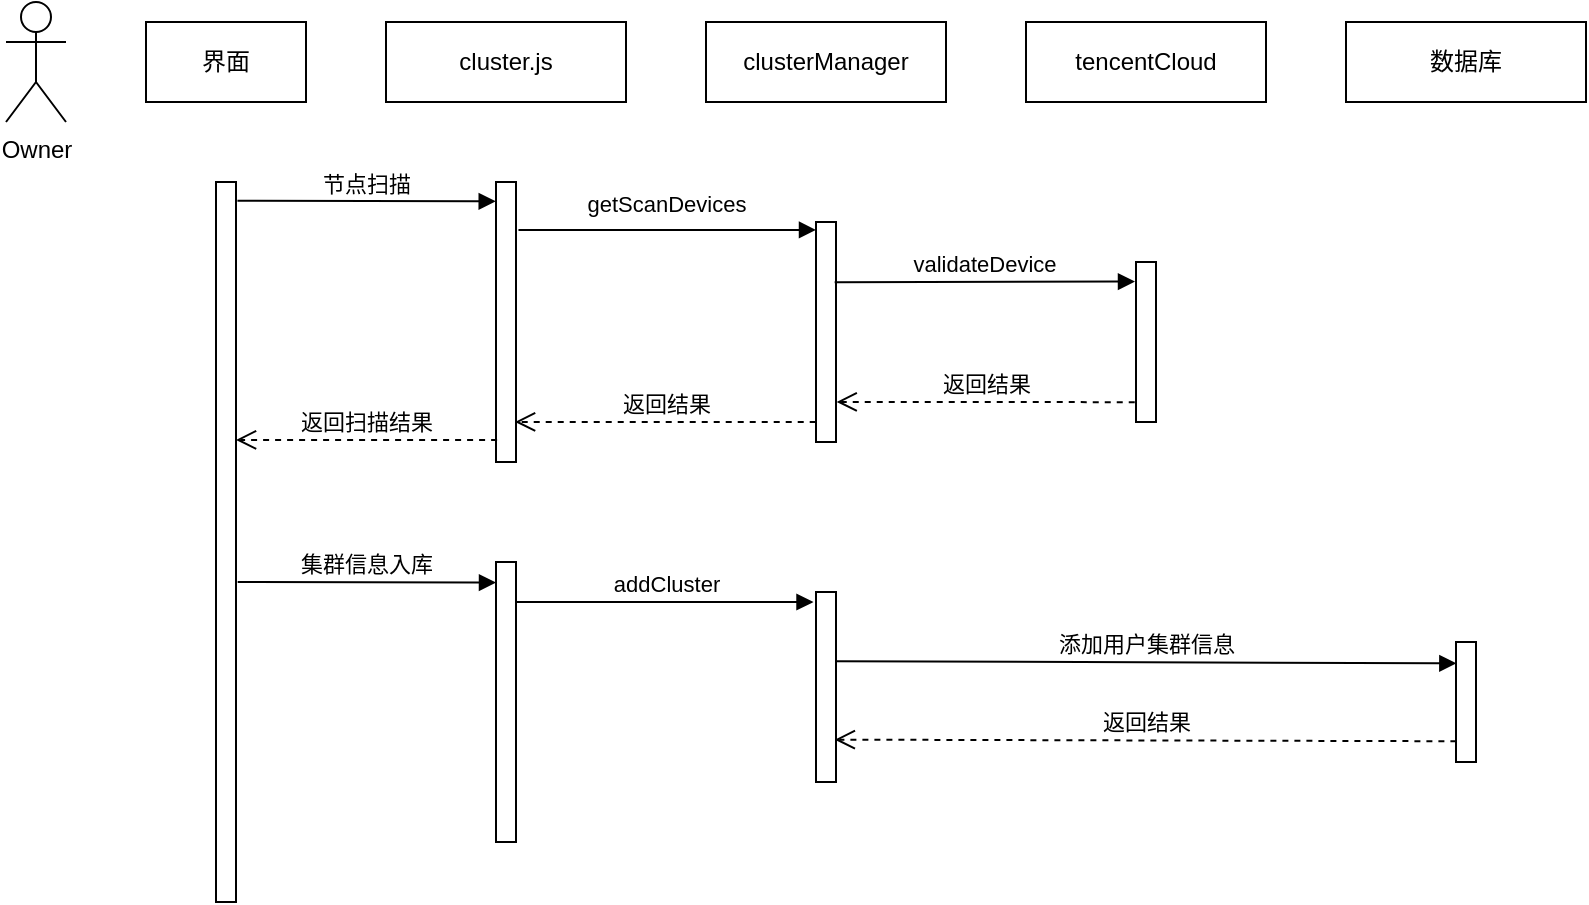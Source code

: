 <mxfile version="19.0.3" type="github">
  <diagram id="YNXkK3RKNKg_d20Gb63L" name="Page-1">
    <mxGraphModel dx="719" dy="834" grid="1" gridSize="10" guides="1" tooltips="1" connect="1" arrows="1" fold="1" page="1" pageScale="1" pageWidth="827" pageHeight="1169" math="0" shadow="0">
      <root>
        <mxCell id="0" />
        <mxCell id="1" parent="0" />
        <mxCell id="H5Ceg5C1NVuIUo9WAE9B-1" value="界面" style="rounded=0;whiteSpace=wrap;html=1;" vertex="1" parent="1">
          <mxGeometry x="120" y="200" width="80" height="40" as="geometry" />
        </mxCell>
        <mxCell id="H5Ceg5C1NVuIUo9WAE9B-4" value="clusterManager" style="rounded=0;whiteSpace=wrap;html=1;" vertex="1" parent="1">
          <mxGeometry x="400" y="200" width="120" height="40" as="geometry" />
        </mxCell>
        <mxCell id="H5Ceg5C1NVuIUo9WAE9B-5" value="cluster.js" style="rounded=0;whiteSpace=wrap;html=1;" vertex="1" parent="1">
          <mxGeometry x="240" y="200" width="120" height="40" as="geometry" />
        </mxCell>
        <mxCell id="H5Ceg5C1NVuIUo9WAE9B-6" value="数据库" style="rounded=0;whiteSpace=wrap;html=1;" vertex="1" parent="1">
          <mxGeometry x="720" y="200" width="120" height="40" as="geometry" />
        </mxCell>
        <mxCell id="H5Ceg5C1NVuIUo9WAE9B-7" value="Owner" style="shape=umlActor;verticalLabelPosition=bottom;verticalAlign=top;html=1;outlineConnect=0;" vertex="1" parent="1">
          <mxGeometry x="50" y="190" width="30" height="60" as="geometry" />
        </mxCell>
        <mxCell id="H5Ceg5C1NVuIUo9WAE9B-8" value="" style="html=1;points=[];perimeter=orthogonalPerimeter;" vertex="1" parent="1">
          <mxGeometry x="155" y="280" width="10" height="360" as="geometry" />
        </mxCell>
        <mxCell id="H5Ceg5C1NVuIUo9WAE9B-9" value="" style="html=1;points=[];perimeter=orthogonalPerimeter;" vertex="1" parent="1">
          <mxGeometry x="295" y="280" width="10" height="140" as="geometry" />
        </mxCell>
        <mxCell id="H5Ceg5C1NVuIUo9WAE9B-13" value="节点扫描" style="html=1;verticalAlign=bottom;endArrow=block;rounded=0;exitX=1.071;exitY=0.026;exitDx=0;exitDy=0;exitPerimeter=0;entryX=-0.014;entryY=0.069;entryDx=0;entryDy=0;entryPerimeter=0;" edge="1" parent="1" source="H5Ceg5C1NVuIUo9WAE9B-8" target="H5Ceg5C1NVuIUo9WAE9B-9">
          <mxGeometry width="80" relative="1" as="geometry">
            <mxPoint x="200" y="359.58" as="sourcePoint" />
            <mxPoint x="280" y="300" as="targetPoint" />
          </mxGeometry>
        </mxCell>
        <mxCell id="H5Ceg5C1NVuIUo9WAE9B-15" value="" style="html=1;points=[];perimeter=orthogonalPerimeter;" vertex="1" parent="1">
          <mxGeometry x="455" y="300" width="10" height="110" as="geometry" />
        </mxCell>
        <mxCell id="H5Ceg5C1NVuIUo9WAE9B-17" value="tencentCloud" style="rounded=0;whiteSpace=wrap;html=1;" vertex="1" parent="1">
          <mxGeometry x="560" y="200" width="120" height="40" as="geometry" />
        </mxCell>
        <mxCell id="H5Ceg5C1NVuIUo9WAE9B-18" value="getScanDevices" style="html=1;verticalAlign=bottom;endArrow=block;rounded=0;exitX=1.124;exitY=0.171;exitDx=0;exitDy=0;exitPerimeter=0;" edge="1" parent="1" source="H5Ceg5C1NVuIUo9WAE9B-9" target="H5Ceg5C1NVuIUo9WAE9B-15">
          <mxGeometry x="-0.008" y="4" width="80" relative="1" as="geometry">
            <mxPoint x="175.51" y="480.0" as="sourcePoint" />
            <mxPoint x="400" y="400" as="targetPoint" />
            <mxPoint as="offset" />
          </mxGeometry>
        </mxCell>
        <mxCell id="H5Ceg5C1NVuIUo9WAE9B-19" value="" style="html=1;points=[];perimeter=orthogonalPerimeter;" vertex="1" parent="1">
          <mxGeometry x="615" y="320" width="10" height="80" as="geometry" />
        </mxCell>
        <mxCell id="H5Ceg5C1NVuIUo9WAE9B-21" value="validateDevice" style="html=1;verticalAlign=bottom;endArrow=block;rounded=0;entryX=-0.05;entryY=0.122;entryDx=0;entryDy=0;entryPerimeter=0;exitX=0.933;exitY=0.274;exitDx=0;exitDy=0;exitPerimeter=0;" edge="1" parent="1" source="H5Ceg5C1NVuIUo9WAE9B-15" target="H5Ceg5C1NVuIUo9WAE9B-19">
          <mxGeometry width="80" relative="1" as="geometry">
            <mxPoint x="500" y="300" as="sourcePoint" />
            <mxPoint x="600" y="350" as="targetPoint" />
          </mxGeometry>
        </mxCell>
        <mxCell id="H5Ceg5C1NVuIUo9WAE9B-23" value="返回结果" style="html=1;verticalAlign=bottom;endArrow=open;dashed=1;endSize=8;rounded=0;exitX=-0.063;exitY=0.876;exitDx=0;exitDy=0;exitPerimeter=0;entryX=1.033;entryY=0.818;entryDx=0;entryDy=0;entryPerimeter=0;" edge="1" parent="1" source="H5Ceg5C1NVuIUo9WAE9B-19" target="H5Ceg5C1NVuIUo9WAE9B-15">
          <mxGeometry relative="1" as="geometry">
            <mxPoint x="560" y="480" as="sourcePoint" />
            <mxPoint x="490" y="370" as="targetPoint" />
          </mxGeometry>
        </mxCell>
        <mxCell id="H5Ceg5C1NVuIUo9WAE9B-25" value="返回结果" style="html=1;verticalAlign=bottom;endArrow=open;dashed=1;endSize=8;rounded=0;exitX=-0.014;exitY=0.909;exitDx=0;exitDy=0;exitPerimeter=0;entryX=0.952;entryY=0.857;entryDx=0;entryDy=0;entryPerimeter=0;" edge="1" parent="1" source="H5Ceg5C1NVuIUo9WAE9B-15" target="H5Ceg5C1NVuIUo9WAE9B-9">
          <mxGeometry relative="1" as="geometry">
            <mxPoint x="389.04" y="510.1" as="sourcePoint" />
            <mxPoint x="240.0" y="510" as="targetPoint" />
          </mxGeometry>
        </mxCell>
        <mxCell id="H5Ceg5C1NVuIUo9WAE9B-26" value="返回扫描结果" style="html=1;verticalAlign=bottom;endArrow=open;dashed=1;endSize=8;rounded=0;exitX=0.055;exitY=0.921;exitDx=0;exitDy=0;exitPerimeter=0;" edge="1" parent="1" source="H5Ceg5C1NVuIUo9WAE9B-9" target="H5Ceg5C1NVuIUo9WAE9B-8">
          <mxGeometry relative="1" as="geometry">
            <mxPoint x="350.34" y="490.01" as="sourcePoint" />
            <mxPoint x="180" y="420" as="targetPoint" />
          </mxGeometry>
        </mxCell>
        <mxCell id="H5Ceg5C1NVuIUo9WAE9B-27" value="" style="html=1;points=[];perimeter=orthogonalPerimeter;" vertex="1" parent="1">
          <mxGeometry x="295" y="470" width="10" height="140" as="geometry" />
        </mxCell>
        <mxCell id="H5Ceg5C1NVuIUo9WAE9B-28" value="" style="html=1;points=[];perimeter=orthogonalPerimeter;" vertex="1" parent="1">
          <mxGeometry x="455" y="485" width="10" height="95" as="geometry" />
        </mxCell>
        <mxCell id="H5Ceg5C1NVuIUo9WAE9B-29" value="addCluster" style="html=1;verticalAlign=bottom;endArrow=block;rounded=0;exitX=1.124;exitY=0.171;exitDx=0;exitDy=0;exitPerimeter=0;" edge="1" parent="1">
          <mxGeometry width="80" relative="1" as="geometry">
            <mxPoint x="305" y="490" as="sourcePoint" />
            <mxPoint x="453.76" y="490" as="targetPoint" />
          </mxGeometry>
        </mxCell>
        <mxCell id="H5Ceg5C1NVuIUo9WAE9B-30" value="集群信息入库" style="html=1;verticalAlign=bottom;endArrow=block;rounded=0;exitX=1.071;exitY=0.026;exitDx=0;exitDy=0;exitPerimeter=0;entryX=-0.014;entryY=0.069;entryDx=0;entryDy=0;entryPerimeter=0;" edge="1" parent="1">
          <mxGeometry width="80" relative="1" as="geometry">
            <mxPoint x="165.85" y="480.0" as="sourcePoint" />
            <mxPoint x="295.0" y="480.3" as="targetPoint" />
          </mxGeometry>
        </mxCell>
        <mxCell id="H5Ceg5C1NVuIUo9WAE9B-31" value="" style="html=1;points=[];perimeter=orthogonalPerimeter;" vertex="1" parent="1">
          <mxGeometry x="775" y="510" width="10" height="60" as="geometry" />
        </mxCell>
        <mxCell id="H5Ceg5C1NVuIUo9WAE9B-32" value="添加用户集群信息" style="html=1;verticalAlign=bottom;endArrow=block;rounded=0;exitX=0.98;exitY=0.364;exitDx=0;exitDy=0;exitPerimeter=0;entryX=0.017;entryY=0.178;entryDx=0;entryDy=0;entryPerimeter=0;" edge="1" parent="1" source="H5Ceg5C1NVuIUo9WAE9B-28" target="H5Ceg5C1NVuIUo9WAE9B-31">
          <mxGeometry width="80" relative="1" as="geometry">
            <mxPoint x="520" y="670" as="sourcePoint" />
            <mxPoint x="668.76" y="670" as="targetPoint" />
          </mxGeometry>
        </mxCell>
        <mxCell id="H5Ceg5C1NVuIUo9WAE9B-33" value="返回结果" style="html=1;verticalAlign=bottom;endArrow=open;dashed=1;endSize=8;rounded=0;entryX=0.94;entryY=0.777;entryDx=0;entryDy=0;entryPerimeter=0;exitX=0.02;exitY=0.827;exitDx=0;exitDy=0;exitPerimeter=0;" edge="1" parent="1" source="H5Ceg5C1NVuIUo9WAE9B-31" target="H5Ceg5C1NVuIUo9WAE9B-28">
          <mxGeometry relative="1" as="geometry">
            <mxPoint x="760" y="570" as="sourcePoint" />
            <mxPoint x="465.96" y="584" as="targetPoint" />
          </mxGeometry>
        </mxCell>
      </root>
    </mxGraphModel>
  </diagram>
</mxfile>
